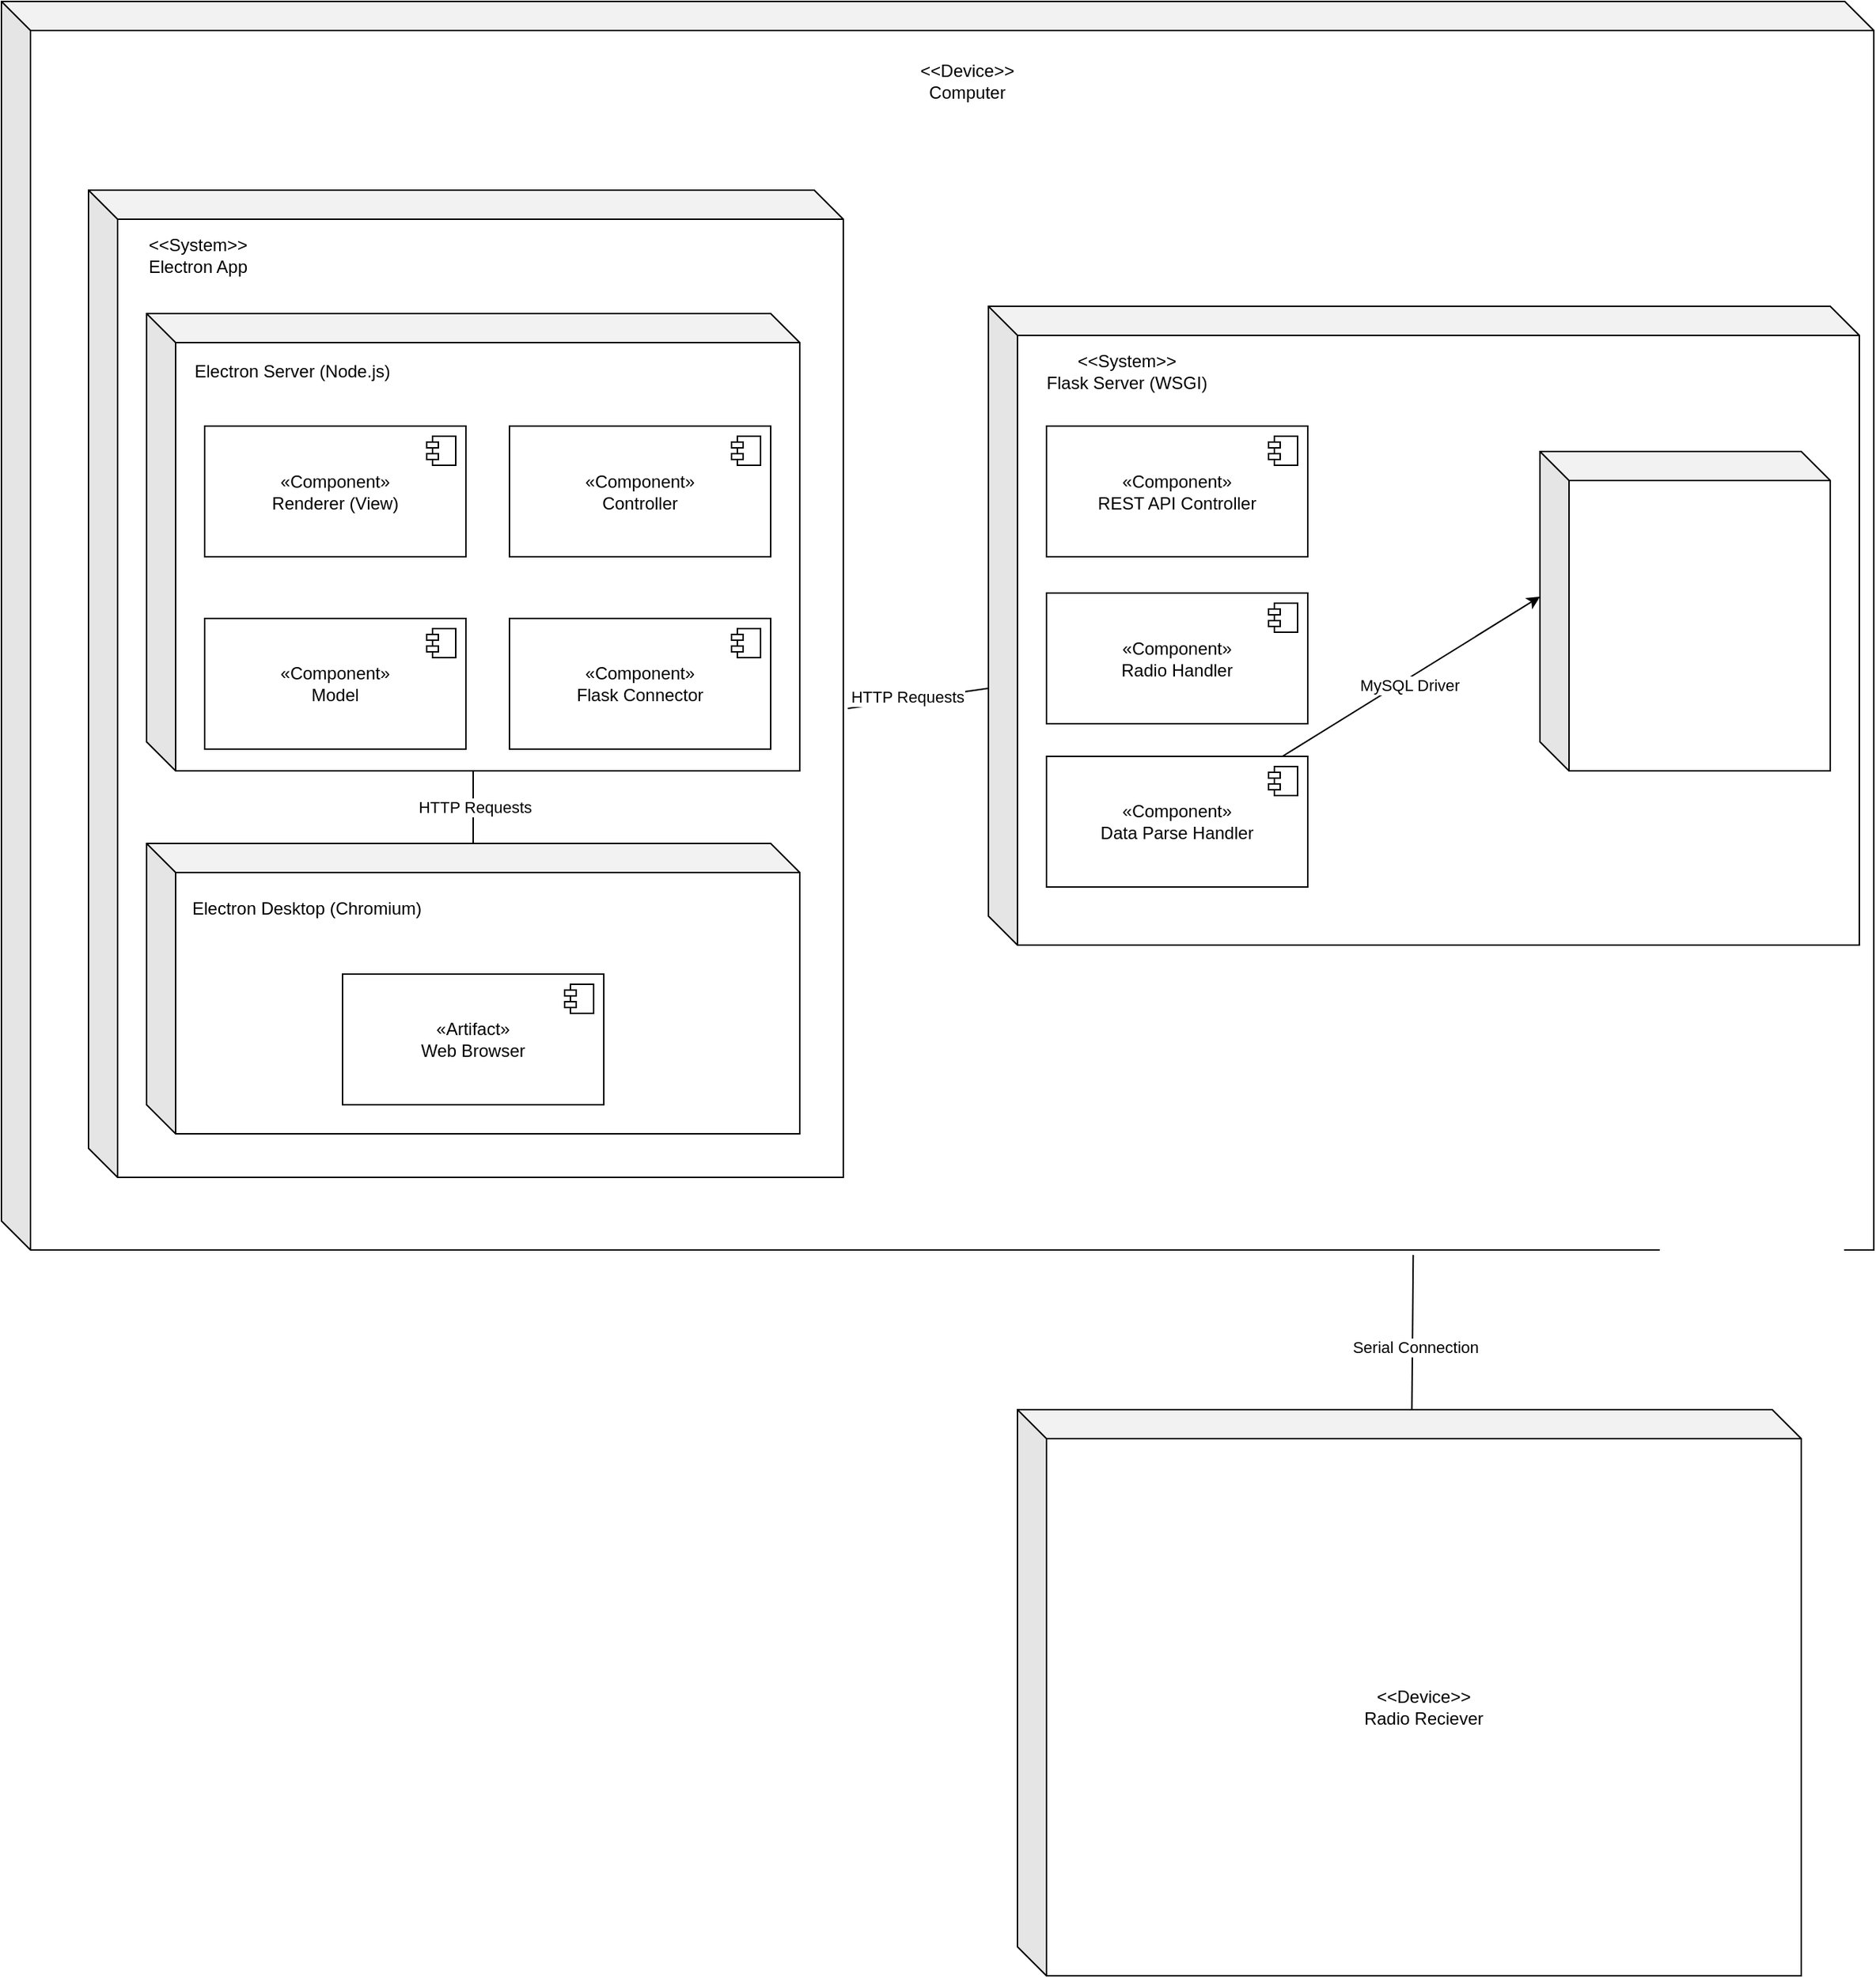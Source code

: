 <mxfile>
    <diagram id="yVazRPTHSzREJGAvP2f4" name="Page-1">
        <mxGraphModel dx="1452" dy="1884" grid="1" gridSize="10" guides="1" tooltips="1" connect="1" arrows="1" fold="1" page="1" pageScale="1" pageWidth="850" pageHeight="1100" math="0" shadow="0">
            <root>
                <mxCell id="0"/>
                <mxCell id="1" parent="0"/>
                <mxCell id="8" value="" style="shape=cube;whiteSpace=wrap;html=1;boundedLbl=1;backgroundOutline=1;darkOpacity=0.05;darkOpacity2=0.1;" parent="1" vertex="1">
                    <mxGeometry x="30" y="-40" width="1290" height="860" as="geometry"/>
                </mxCell>
                <mxCell id="22" style="edgeStyle=none;html=1;endArrow=none;endFill=0;exitX=1.006;exitY=0.525;exitDx=0;exitDy=0;exitPerimeter=0;" parent="1" source="45" target="5" edge="1">
                    <mxGeometry relative="1" as="geometry"/>
                </mxCell>
                <mxCell id="23" value="HTTP Requests" style="edgeLabel;html=1;align=center;verticalAlign=middle;resizable=0;points=[];" parent="22" vertex="1" connectable="0">
                    <mxGeometry x="-0.164" y="2" relative="1" as="geometry">
                        <mxPoint as="offset"/>
                    </mxGeometry>
                </mxCell>
                <mxCell id="45" value="" style="shape=cube;whiteSpace=wrap;html=1;boundedLbl=1;backgroundOutline=1;darkOpacity=0.05;darkOpacity2=0.1;" parent="1" vertex="1">
                    <mxGeometry x="90" y="90" width="520" height="680" as="geometry"/>
                </mxCell>
                <mxCell id="41" style="edgeStyle=none;html=1;endArrow=none;endFill=0;" parent="1" source="2" target="39" edge="1">
                    <mxGeometry relative="1" as="geometry"/>
                </mxCell>
                <mxCell id="42" value="HTTP Requests" style="edgeLabel;html=1;align=center;verticalAlign=middle;resizable=0;points=[];" parent="41" vertex="1" connectable="0">
                    <mxGeometry x="0.007" y="1" relative="1" as="geometry">
                        <mxPoint as="offset"/>
                    </mxGeometry>
                </mxCell>
                <mxCell id="2" value="" style="shape=cube;whiteSpace=wrap;html=1;boundedLbl=1;backgroundOutline=1;darkOpacity=0.05;darkOpacity2=0.1;" parent="1" vertex="1">
                    <mxGeometry x="130" y="175" width="450" height="315" as="geometry"/>
                </mxCell>
                <mxCell id="4" value="Electron Server (Node.js)" style="text;html=1;align=center;verticalAlign=middle;resizable=0;points=[];autosize=1;strokeColor=none;fillColor=none;" parent="1" vertex="1">
                    <mxGeometry x="150" y="200" width="160" height="30" as="geometry"/>
                </mxCell>
                <mxCell id="5" value="" style="shape=cube;whiteSpace=wrap;html=1;boundedLbl=1;backgroundOutline=1;darkOpacity=0.05;darkOpacity2=0.1;" parent="1" vertex="1">
                    <mxGeometry x="710" y="170" width="600" height="440" as="geometry"/>
                </mxCell>
                <mxCell id="6" value="&lt;div&gt;&amp;lt;&amp;lt;System&amp;gt;&amp;gt;&lt;/div&gt;Flask Server (WSGI)" style="text;html=1;align=center;verticalAlign=middle;resizable=0;points=[];autosize=1;strokeColor=none;fillColor=none;" parent="1" vertex="1">
                    <mxGeometry x="740" y="195" width="130" height="40" as="geometry"/>
                </mxCell>
                <mxCell id="9" value="&amp;lt;&amp;lt;Device&amp;gt;&amp;gt;&lt;div&gt;Computer&lt;/div&gt;" style="text;html=1;align=center;verticalAlign=middle;resizable=0;points=[];autosize=1;strokeColor=none;fillColor=none;" parent="1" vertex="1">
                    <mxGeometry x="650" y="-5" width="90" height="40" as="geometry"/>
                </mxCell>
                <mxCell id="11" value="&lt;span style=&quot;color: rgb(255, 255, 255); text-wrap-mode: nowrap;&quot;&gt;&lt;font&gt;&amp;lt;&amp;lt;Databaser&amp;gt;&amp;gt;&lt;/font&gt;&lt;/span&gt;&lt;div&gt;&lt;span style=&quot;color: rgb(255, 255, 255); text-wrap-mode: nowrap;&quot;&gt;&lt;font&gt;MySQL Server&lt;/font&gt;&lt;/span&gt;&lt;/div&gt;" style="shape=cube;whiteSpace=wrap;html=1;boundedLbl=1;backgroundOutline=1;darkOpacity=0.05;darkOpacity2=0.1;" parent="1" vertex="1">
                    <mxGeometry x="1090" y="270" width="200" height="220" as="geometry"/>
                </mxCell>
                <mxCell id="19" style="edgeStyle=none;html=1;entryX=0;entryY=0;entryDx=0;entryDy=100.0;entryPerimeter=0;" parent="1" source="13" target="11" edge="1">
                    <mxGeometry relative="1" as="geometry">
                        <mxPoint x="1120" y="410.634" as="targetPoint"/>
                    </mxGeometry>
                </mxCell>
                <mxCell id="20" value="MySQL Driver" style="edgeLabel;html=1;align=center;verticalAlign=middle;resizable=0;points=[];" parent="19" vertex="1" connectable="0">
                    <mxGeometry x="-0.26" relative="1" as="geometry">
                        <mxPoint x="22" y="-9" as="offset"/>
                    </mxGeometry>
                </mxCell>
                <mxCell id="13" value="«Component»&lt;div&gt;Data Parse Handler&lt;/div&gt;" style="html=1;dropTarget=0;whiteSpace=wrap;" parent="1" vertex="1">
                    <mxGeometry x="750" y="480" width="180" height="90" as="geometry"/>
                </mxCell>
                <mxCell id="14" value="" style="shape=module;jettyWidth=8;jettyHeight=4;" parent="13" vertex="1">
                    <mxGeometry x="1" width="20" height="20" relative="1" as="geometry">
                        <mxPoint x="-27" y="7" as="offset"/>
                    </mxGeometry>
                </mxCell>
                <mxCell id="17" value="«Component»&lt;div&gt;Renderer (View)&lt;/div&gt;" style="html=1;dropTarget=0;whiteSpace=wrap;" parent="1" vertex="1">
                    <mxGeometry x="170" y="252.5" width="180" height="90" as="geometry"/>
                </mxCell>
                <mxCell id="18" value="" style="shape=module;jettyWidth=8;jettyHeight=4;" parent="17" vertex="1">
                    <mxGeometry x="1" width="20" height="20" relative="1" as="geometry">
                        <mxPoint x="-27" y="7" as="offset"/>
                    </mxGeometry>
                </mxCell>
                <mxCell id="24" value="«Component»&lt;div&gt;Model&lt;/div&gt;" style="html=1;dropTarget=0;whiteSpace=wrap;" parent="1" vertex="1">
                    <mxGeometry x="170" y="385" width="180" height="90" as="geometry"/>
                </mxCell>
                <mxCell id="25" value="" style="shape=module;jettyWidth=8;jettyHeight=4;" parent="24" vertex="1">
                    <mxGeometry x="1" width="20" height="20" relative="1" as="geometry">
                        <mxPoint x="-27" y="7" as="offset"/>
                    </mxGeometry>
                </mxCell>
                <mxCell id="26" value="«Component»&lt;div&gt;Controller&lt;/div&gt;" style="html=1;dropTarget=0;whiteSpace=wrap;" parent="1" vertex="1">
                    <mxGeometry x="380" y="252.5" width="180" height="90" as="geometry"/>
                </mxCell>
                <mxCell id="27" value="" style="shape=module;jettyWidth=8;jettyHeight=4;" parent="26" vertex="1">
                    <mxGeometry x="1" width="20" height="20" relative="1" as="geometry">
                        <mxPoint x="-27" y="7" as="offset"/>
                    </mxGeometry>
                </mxCell>
                <mxCell id="28" value="«Component»&lt;div&gt;Radio Handler&lt;/div&gt;" style="html=1;dropTarget=0;whiteSpace=wrap;" parent="1" vertex="1">
                    <mxGeometry x="750" y="367.5" width="180" height="90" as="geometry"/>
                </mxCell>
                <mxCell id="29" value="" style="shape=module;jettyWidth=8;jettyHeight=4;" parent="28" vertex="1">
                    <mxGeometry x="1" width="20" height="20" relative="1" as="geometry">
                        <mxPoint x="-27" y="7" as="offset"/>
                    </mxGeometry>
                </mxCell>
                <mxCell id="30" value="«Component»&lt;div&gt;REST API Controller&lt;/div&gt;" style="html=1;dropTarget=0;whiteSpace=wrap;" parent="1" vertex="1">
                    <mxGeometry x="750" y="252.5" width="180" height="90" as="geometry"/>
                </mxCell>
                <mxCell id="31" value="" style="shape=module;jettyWidth=8;jettyHeight=4;" parent="30" vertex="1">
                    <mxGeometry x="1" width="20" height="20" relative="1" as="geometry">
                        <mxPoint x="-27" y="7" as="offset"/>
                    </mxGeometry>
                </mxCell>
                <mxCell id="36" style="edgeStyle=none;html=1;endArrow=none;endFill=0;entryX=0.754;entryY=1.004;entryDx=0;entryDy=0;entryPerimeter=0;" parent="1" source="32" target="8" edge="1">
                    <mxGeometry relative="1" as="geometry"/>
                </mxCell>
                <mxCell id="37" value="Serial Connection" style="edgeLabel;html=1;align=center;verticalAlign=middle;resizable=0;points=[];" parent="36" vertex="1" connectable="0">
                    <mxGeometry x="-0.188" y="-2" relative="1" as="geometry">
                        <mxPoint as="offset"/>
                    </mxGeometry>
                </mxCell>
                <mxCell id="32" value="&amp;lt;&amp;lt;Device&amp;gt;&amp;gt;&lt;div&gt;Radio Reciever&lt;/div&gt;" style="shape=cube;whiteSpace=wrap;html=1;boundedLbl=1;backgroundOutline=1;darkOpacity=0.05;darkOpacity2=0.1;" parent="1" vertex="1">
                    <mxGeometry x="730" y="930" width="540" height="390" as="geometry"/>
                </mxCell>
                <mxCell id="39" value="" style="shape=cube;whiteSpace=wrap;html=1;boundedLbl=1;backgroundOutline=1;darkOpacity=0.05;darkOpacity2=0.1;" parent="1" vertex="1">
                    <mxGeometry x="130" y="540" width="450" height="200" as="geometry"/>
                </mxCell>
                <mxCell id="40" value="Electron Desktop (Chromium)" style="text;html=1;align=center;verticalAlign=middle;resizable=0;points=[];autosize=1;strokeColor=none;fillColor=none;" parent="1" vertex="1">
                    <mxGeometry x="150" y="570" width="180" height="30" as="geometry"/>
                </mxCell>
                <mxCell id="43" value="«Artifact»&lt;div&gt;Web Browser&lt;/div&gt;" style="html=1;dropTarget=0;whiteSpace=wrap;" parent="1" vertex="1">
                    <mxGeometry x="265" y="630" width="180" height="90" as="geometry"/>
                </mxCell>
                <mxCell id="44" value="" style="shape=module;jettyWidth=8;jettyHeight=4;" parent="43" vertex="1">
                    <mxGeometry x="1" width="20" height="20" relative="1" as="geometry">
                        <mxPoint x="-27" y="7" as="offset"/>
                    </mxGeometry>
                </mxCell>
                <mxCell id="46" value="&lt;div&gt;&amp;lt;&amp;lt;System&amp;gt;&amp;gt;&lt;/div&gt;Electron App" style="text;html=1;align=center;verticalAlign=middle;resizable=0;points=[];autosize=1;strokeColor=none;fillColor=none;" parent="1" vertex="1">
                    <mxGeometry x="120" y="115" width="90" height="40" as="geometry"/>
                </mxCell>
                <mxCell id="47" value="«Component»&lt;div&gt;Flask Connector&lt;/div&gt;" style="html=1;dropTarget=0;whiteSpace=wrap;" vertex="1" parent="1">
                    <mxGeometry x="380" y="385" width="180" height="90" as="geometry"/>
                </mxCell>
                <mxCell id="48" value="" style="shape=module;jettyWidth=8;jettyHeight=4;" vertex="1" parent="47">
                    <mxGeometry x="1" width="20" height="20" relative="1" as="geometry">
                        <mxPoint x="-27" y="7" as="offset"/>
                    </mxGeometry>
                </mxCell>
            </root>
        </mxGraphModel>
    </diagram>
</mxfile>